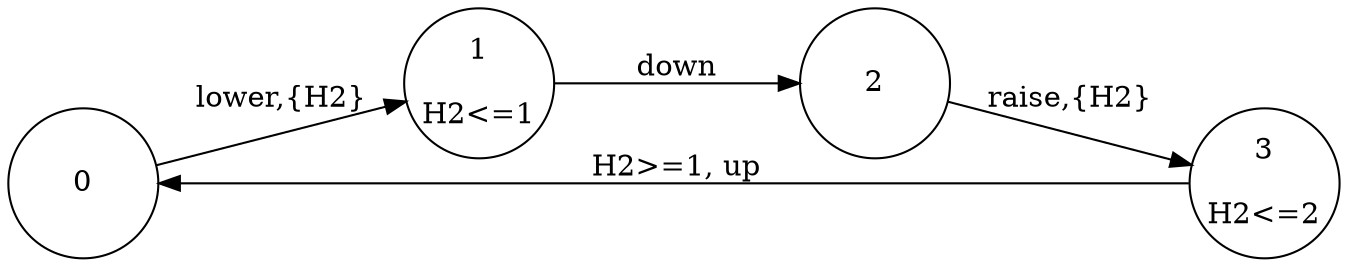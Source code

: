 digraph tg2dot {
rankdir=LR
node [height=1,width=1,shape=circle,fixedsize=true,color=black,fontsize=14]

g0 [label="0"]
g1 [label="1\n\nH2<=1"]
g2 [label="2"]
g3 [label="3\n\nH2<=2"]

g0 -> g1 [label = "lower,{H2}"]
g1 -> g2 [label = "down"]
g2 -> g3 [label = "raise,{H2}"]
g3 -> g0 [label = "H2>=1, up"]

}











